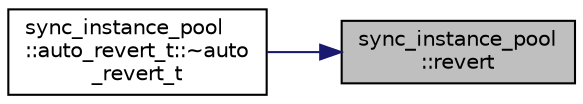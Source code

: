 digraph "sync_instance_pool::revert"
{
 // LATEX_PDF_SIZE
  edge [fontname="Helvetica",fontsize="10",labelfontname="Helvetica",labelfontsize="10"];
  node [fontname="Helvetica",fontsize="10",shape=record];
  rankdir="RL";
  Node31 [label="sync_instance_pool\l::revert",height=0.2,width=0.4,color="black", fillcolor="grey75", style="filled", fontcolor="black",tooltip=" "];
  Node31 -> Node32 [dir="back",color="midnightblue",fontsize="10",style="solid",fontname="Helvetica"];
  Node32 [label="sync_instance_pool\l::auto_revert_t::~auto\l_revert_t",height=0.2,width=0.4,color="black", fillcolor="white", style="filled",URL="$classsync__instance__pool_1_1auto__revert__t.html#ac679c475cd725b83d11d36c9b0e838a4",tooltip=" "];
}
